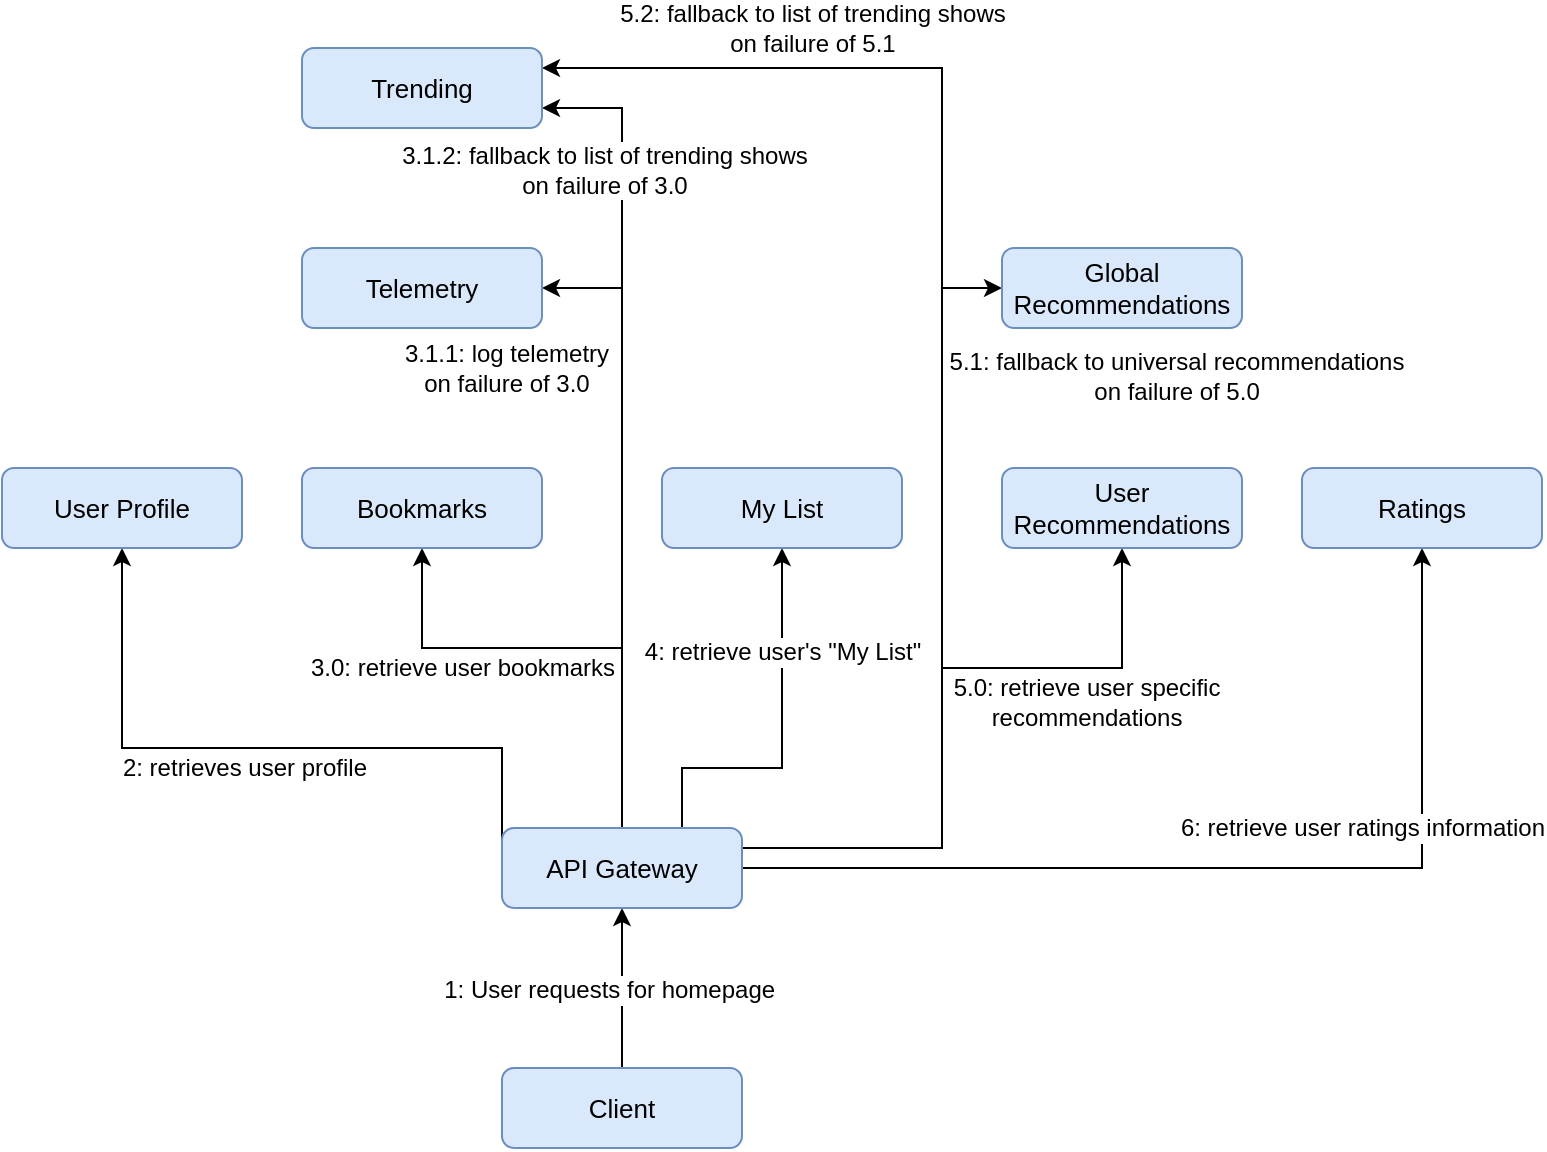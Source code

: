 <mxfile version="14.6.11" type="google"><diagram id="C5RBs43oDa-KdzZeNtuy" name="Page-1"><mxGraphModel dx="2252" dy="1948" grid="1" gridSize="10" guides="1" tooltips="1" connect="1" arrows="1" fold="1" page="1" pageScale="1" pageWidth="827" pageHeight="1169" math="0" shadow="0"><root><mxCell id="WIyWlLk6GJQsqaUBKTNV-0"/><mxCell id="WIyWlLk6GJQsqaUBKTNV-1" parent="WIyWlLk6GJQsqaUBKTNV-0"/><mxCell id="qyxEVs4apgrnIiPYDexV-1" value="&lt;font style=&quot;font-size: 12px&quot;&gt;1: User requests for homepage&amp;nbsp;&lt;/font&gt;" style="edgeStyle=orthogonalEdgeStyle;rounded=0;orthogonalLoop=1;jettySize=auto;html=1;exitX=0.5;exitY=0;exitDx=0;exitDy=0;entryX=0.5;entryY=1;entryDx=0;entryDy=0;labelBackgroundColor=#ffffff;" parent="WIyWlLk6GJQsqaUBKTNV-1" source="WIyWlLk6GJQsqaUBKTNV-11" target="WIyWlLk6GJQsqaUBKTNV-7" edge="1"><mxGeometry x="-0.031" y="5" relative="1" as="geometry"><mxPoint as="offset"/></mxGeometry></mxCell><mxCell id="ftMFqauRDF0hUAxKXJxn-3" style="edgeStyle=orthogonalEdgeStyle;rounded=0;orthogonalLoop=1;jettySize=auto;html=1;exitX=0;exitY=0.25;exitDx=0;exitDy=0;entryX=0.5;entryY=1;entryDx=0;entryDy=0;labelBackgroundColor=#ffffff;" parent="WIyWlLk6GJQsqaUBKTNV-1" source="WIyWlLk6GJQsqaUBKTNV-7" target="DMfG1s3DyuN6z6Z148od-7" edge="1"><mxGeometry relative="1" as="geometry"><Array as="points"><mxPoint x="220" y="60"/><mxPoint x="30" y="60"/></Array></mxGeometry></mxCell><mxCell id="ftMFqauRDF0hUAxKXJxn-4" value="&lt;font style=&quot;font-size: 12px&quot;&gt;2: retrieves user profile&lt;/font&gt;" style="edgeLabel;html=1;align=center;verticalAlign=middle;resizable=0;points=[];" parent="ftMFqauRDF0hUAxKXJxn-3" vertex="1" connectable="0"><mxGeometry x="-0.016" y="1" relative="1" as="geometry"><mxPoint x="-12" y="9" as="offset"/></mxGeometry></mxCell><mxCell id="ftMFqauRDF0hUAxKXJxn-5" value="&lt;font style=&quot;font-size: 12px&quot;&gt;3.0: retrieve user bookmarks&lt;/font&gt;" style="edgeStyle=orthogonalEdgeStyle;rounded=0;orthogonalLoop=1;jettySize=auto;html=1;exitX=0.5;exitY=0;exitDx=0;exitDy=0;labelBackgroundColor=#ffffff;entryX=0.5;entryY=1;entryDx=0;entryDy=0;" parent="WIyWlLk6GJQsqaUBKTNV-1" source="WIyWlLk6GJQsqaUBKTNV-7" target="DMfG1s3DyuN6z6Z148od-0" edge="1"><mxGeometry x="0.417" y="10" relative="1" as="geometry"><Array as="points"><mxPoint x="280" y="10"/><mxPoint x="180" y="10"/></Array><mxPoint as="offset"/></mxGeometry></mxCell><mxCell id="ftMFqauRDF0hUAxKXJxn-6" style="edgeStyle=orthogonalEdgeStyle;rounded=0;orthogonalLoop=1;jettySize=auto;html=1;exitX=0.75;exitY=0;exitDx=0;exitDy=0;entryX=1;entryY=0.5;entryDx=0;entryDy=0;labelBackgroundColor=#ffffff;" parent="WIyWlLk6GJQsqaUBKTNV-1" source="WIyWlLk6GJQsqaUBKTNV-7" target="DMfG1s3DyuN6z6Z148od-1" edge="1"><mxGeometry relative="1" as="geometry"><Array as="points"><mxPoint x="280" y="100"/><mxPoint x="280" y="-170"/></Array></mxGeometry></mxCell><mxCell id="ftMFqauRDF0hUAxKXJxn-8" value="3.1.1: log telemetry&lt;br style=&quot;font-size: 12px;&quot;&gt;on failure of 3.0" style="edgeLabel;html=1;align=center;verticalAlign=middle;resizable=0;points=[];labelBackgroundColor=#ffffff;fontSize=12;" parent="ftMFqauRDF0hUAxKXJxn-6" vertex="1" connectable="0"><mxGeometry x="0.101" relative="1" as="geometry"><mxPoint x="-58" y="-73" as="offset"/></mxGeometry></mxCell><mxCell id="ftMFqauRDF0hUAxKXJxn-7" style="edgeStyle=orthogonalEdgeStyle;rounded=0;orthogonalLoop=1;jettySize=auto;html=1;exitX=0.5;exitY=0;exitDx=0;exitDy=0;entryX=1;entryY=0.75;entryDx=0;entryDy=0;labelBackgroundColor=#ffffff;" parent="WIyWlLk6GJQsqaUBKTNV-1" source="WIyWlLk6GJQsqaUBKTNV-7" target="DMfG1s3DyuN6z6Z148od-2" edge="1"><mxGeometry relative="1" as="geometry"/></mxCell><mxCell id="ftMFqauRDF0hUAxKXJxn-9" value="3.1.2: fallback to list of trending shows&lt;br style=&quot;font-size: 12px;&quot;&gt;on failure of 3.0" style="edgeLabel;html=1;align=center;verticalAlign=middle;resizable=0;points=[];fontSize=12;" parent="ftMFqauRDF0hUAxKXJxn-7" vertex="1" connectable="0"><mxGeometry x="0.417" y="1" relative="1" as="geometry"><mxPoint x="-8" y="-46" as="offset"/></mxGeometry></mxCell><mxCell id="ftMFqauRDF0hUAxKXJxn-10" value="&lt;font style=&quot;font-size: 12px&quot;&gt;4: retrieve user's &quot;My List&quot;&lt;/font&gt;" style="edgeStyle=orthogonalEdgeStyle;rounded=0;orthogonalLoop=1;jettySize=auto;html=1;exitX=0.75;exitY=0;exitDx=0;exitDy=0;labelBackgroundColor=#ffffff;entryX=0.5;entryY=1;entryDx=0;entryDy=0;" parent="WIyWlLk6GJQsqaUBKTNV-1" source="WIyWlLk6GJQsqaUBKTNV-7" target="DMfG1s3DyuN6z6Z148od-3" edge="1"><mxGeometry x="0.458" relative="1" as="geometry"><Array as="points"><mxPoint x="310" y="70"/><mxPoint x="360" y="70"/></Array><mxPoint as="offset"/><mxPoint x="356" y="-38" as="targetPoint"/></mxGeometry></mxCell><mxCell id="ftMFqauRDF0hUAxKXJxn-11" style="edgeStyle=orthogonalEdgeStyle;rounded=0;orthogonalLoop=1;jettySize=auto;html=1;exitX=1;exitY=0.25;exitDx=0;exitDy=0;entryX=0.5;entryY=1;entryDx=0;entryDy=0;labelBackgroundColor=#ffffff;" parent="WIyWlLk6GJQsqaUBKTNV-1" source="WIyWlLk6GJQsqaUBKTNV-7" target="DMfG1s3DyuN6z6Z148od-4" edge="1"><mxGeometry relative="1" as="geometry"><Array as="points"><mxPoint x="440" y="110"/><mxPoint x="440" y="20"/><mxPoint x="530" y="20"/></Array></mxGeometry></mxCell><mxCell id="ftMFqauRDF0hUAxKXJxn-12" value="&lt;font style=&quot;font-size: 12px&quot;&gt;5.0: retrieve user specific &lt;br&gt;recommendations&lt;/font&gt;" style="edgeLabel;html=1;align=center;verticalAlign=middle;resizable=0;points=[];" parent="ftMFqauRDF0hUAxKXJxn-11" vertex="1" connectable="0"><mxGeometry x="0.747" y="1" relative="1" as="geometry"><mxPoint x="-17" y="34" as="offset"/></mxGeometry></mxCell><mxCell id="ftMFqauRDF0hUAxKXJxn-13" style="edgeStyle=orthogonalEdgeStyle;rounded=0;orthogonalLoop=1;jettySize=auto;html=1;exitX=1;exitY=0.25;exitDx=0;exitDy=0;entryX=0;entryY=0.5;entryDx=0;entryDy=0;labelBackgroundColor=#ffffff;" parent="WIyWlLk6GJQsqaUBKTNV-1" source="WIyWlLk6GJQsqaUBKTNV-7" target="DMfG1s3DyuN6z6Z148od-5" edge="1"><mxGeometry relative="1" as="geometry"><Array as="points"><mxPoint x="440" y="110"/><mxPoint x="440" y="-170"/></Array></mxGeometry></mxCell><mxCell id="ftMFqauRDF0hUAxKXJxn-14" value="5.1: fallback to universal recommendations&lt;br style=&quot;font-size: 12px;&quot;&gt;on failure of 5.0" style="edgeLabel;html=1;align=center;verticalAlign=middle;resizable=0;points=[];fontSize=12;" parent="ftMFqauRDF0hUAxKXJxn-13" vertex="1" connectable="0"><mxGeometry x="0.81" relative="1" as="geometry"><mxPoint x="117" y="35" as="offset"/></mxGeometry></mxCell><mxCell id="ftMFqauRDF0hUAxKXJxn-15" style="edgeStyle=orthogonalEdgeStyle;rounded=0;orthogonalLoop=1;jettySize=auto;html=1;exitX=1;exitY=0.5;exitDx=0;exitDy=0;entryX=0.5;entryY=1;entryDx=0;entryDy=0;labelBackgroundColor=#ffffff;" parent="WIyWlLk6GJQsqaUBKTNV-1" source="WIyWlLk6GJQsqaUBKTNV-7" target="DMfG1s3DyuN6z6Z148od-6" edge="1"><mxGeometry relative="1" as="geometry"/></mxCell><mxCell id="ftMFqauRDF0hUAxKXJxn-16" value="&lt;font style=&quot;font-size: 12px&quot;&gt;6: retrieve user ratings information&lt;/font&gt;" style="edgeLabel;html=1;align=center;verticalAlign=middle;resizable=0;points=[];" parent="ftMFqauRDF0hUAxKXJxn-15" vertex="1" connectable="0"><mxGeometry x="0.841" y="-1" relative="1" as="geometry"><mxPoint x="-31" y="100" as="offset"/></mxGeometry></mxCell><mxCell id="ftMFqauRDF0hUAxKXJxn-17" style="edgeStyle=orthogonalEdgeStyle;rounded=0;orthogonalLoop=1;jettySize=auto;html=1;exitX=1;exitY=0.25;exitDx=0;exitDy=0;entryX=1;entryY=0.25;entryDx=0;entryDy=0;labelBackgroundColor=#ffffff;" parent="WIyWlLk6GJQsqaUBKTNV-1" source="WIyWlLk6GJQsqaUBKTNV-7" target="DMfG1s3DyuN6z6Z148od-2" edge="1"><mxGeometry relative="1" as="geometry"><Array as="points"><mxPoint x="440" y="110"/><mxPoint x="440" y="-280"/></Array></mxGeometry></mxCell><mxCell id="ftMFqauRDF0hUAxKXJxn-18" value="5.2: fallback to list of trending shows&lt;br style=&quot;font-size: 12px;&quot;&gt;on failure of 5.1" style="edgeLabel;html=1;align=center;verticalAlign=middle;resizable=0;points=[];fontSize=12;" parent="ftMFqauRDF0hUAxKXJxn-17" vertex="1" connectable="0"><mxGeometry x="0.711" relative="1" as="geometry"><mxPoint x="35" y="-20" as="offset"/></mxGeometry></mxCell><mxCell id="WIyWlLk6GJQsqaUBKTNV-7" value="&lt;font style=&quot;font-size: 13px&quot;&gt;API Gateway&lt;/font&gt;" style="rounded=1;whiteSpace=wrap;html=1;fontSize=12;glass=0;strokeWidth=1;shadow=0;fillColor=#dae8fc;strokeColor=#6c8ebf;" parent="WIyWlLk6GJQsqaUBKTNV-1" vertex="1"><mxGeometry x="220" y="100" width="120" height="40" as="geometry"/></mxCell><mxCell id="WIyWlLk6GJQsqaUBKTNV-11" value="&lt;font style=&quot;font-size: 13px&quot;&gt;Client&lt;/font&gt;" style="rounded=1;whiteSpace=wrap;html=1;fontSize=12;glass=0;strokeWidth=1;shadow=0;fillColor=#dae8fc;strokeColor=#6c8ebf;" parent="WIyWlLk6GJQsqaUBKTNV-1" vertex="1"><mxGeometry x="220" y="220" width="120" height="40" as="geometry"/></mxCell><mxCell id="DMfG1s3DyuN6z6Z148od-0" value="&lt;font style=&quot;font-size: 13px&quot;&gt;Bookmarks&lt;/font&gt;" style="rounded=1;whiteSpace=wrap;html=1;fontSize=12;glass=0;strokeWidth=1;shadow=0;fillColor=#dae8fc;strokeColor=#6c8ebf;" parent="WIyWlLk6GJQsqaUBKTNV-1" vertex="1"><mxGeometry x="120" y="-80" width="120" height="40" as="geometry"/></mxCell><mxCell id="DMfG1s3DyuN6z6Z148od-1" value="&lt;font style=&quot;font-size: 13px&quot;&gt;Telemetry&lt;/font&gt;" style="rounded=1;whiteSpace=wrap;html=1;fontSize=12;glass=0;strokeWidth=1;shadow=0;fillColor=#dae8fc;strokeColor=#6c8ebf;" parent="WIyWlLk6GJQsqaUBKTNV-1" vertex="1"><mxGeometry x="120" y="-190" width="120" height="40" as="geometry"/></mxCell><mxCell id="DMfG1s3DyuN6z6Z148od-2" value="&lt;font style=&quot;font-size: 13px&quot;&gt;Trending&lt;/font&gt;" style="rounded=1;whiteSpace=wrap;html=1;fontSize=12;glass=0;strokeWidth=1;shadow=0;fillColor=#dae8fc;strokeColor=#6c8ebf;" parent="WIyWlLk6GJQsqaUBKTNV-1" vertex="1"><mxGeometry x="120" y="-290" width="120" height="40" as="geometry"/></mxCell><mxCell id="DMfG1s3DyuN6z6Z148od-3" value="&lt;font style=&quot;font-size: 13px&quot;&gt;My List&lt;/font&gt;" style="rounded=1;whiteSpace=wrap;html=1;fontSize=12;glass=0;strokeWidth=1;shadow=0;fillColor=#dae8fc;strokeColor=#6c8ebf;" parent="WIyWlLk6GJQsqaUBKTNV-1" vertex="1"><mxGeometry x="300" y="-80" width="120" height="40" as="geometry"/></mxCell><mxCell id="DMfG1s3DyuN6z6Z148od-4" value="&lt;font style=&quot;font-size: 13px&quot;&gt;User Recommendations&lt;/font&gt;" style="rounded=1;whiteSpace=wrap;html=1;fontSize=12;glass=0;strokeWidth=1;shadow=0;fillColor=#dae8fc;strokeColor=#6c8ebf;" parent="WIyWlLk6GJQsqaUBKTNV-1" vertex="1"><mxGeometry x="470" y="-80" width="120" height="40" as="geometry"/></mxCell><mxCell id="DMfG1s3DyuN6z6Z148od-5" value="&lt;font style=&quot;font-size: 13px&quot;&gt;Global Recommendations&lt;/font&gt;" style="rounded=1;whiteSpace=wrap;html=1;fontSize=12;glass=0;strokeWidth=1;shadow=0;fillColor=#dae8fc;strokeColor=#6c8ebf;" parent="WIyWlLk6GJQsqaUBKTNV-1" vertex="1"><mxGeometry x="470" y="-190" width="120" height="40" as="geometry"/></mxCell><mxCell id="DMfG1s3DyuN6z6Z148od-6" value="&lt;font style=&quot;font-size: 13px&quot;&gt;Ratings&lt;/font&gt;" style="rounded=1;whiteSpace=wrap;html=1;fontSize=12;glass=0;strokeWidth=1;shadow=0;fillColor=#dae8fc;strokeColor=#6c8ebf;" parent="WIyWlLk6GJQsqaUBKTNV-1" vertex="1"><mxGeometry x="620" y="-80" width="120" height="40" as="geometry"/></mxCell><mxCell id="DMfG1s3DyuN6z6Z148od-7" value="&lt;font style=&quot;font-size: 13px&quot;&gt;User Profile&lt;/font&gt;" style="rounded=1;whiteSpace=wrap;html=1;fontSize=12;glass=0;strokeWidth=1;shadow=0;fillColor=#dae8fc;strokeColor=#6c8ebf;" parent="WIyWlLk6GJQsqaUBKTNV-1" vertex="1"><mxGeometry x="-30" y="-80" width="120" height="40" as="geometry"/></mxCell></root></mxGraphModel></diagram></mxfile>